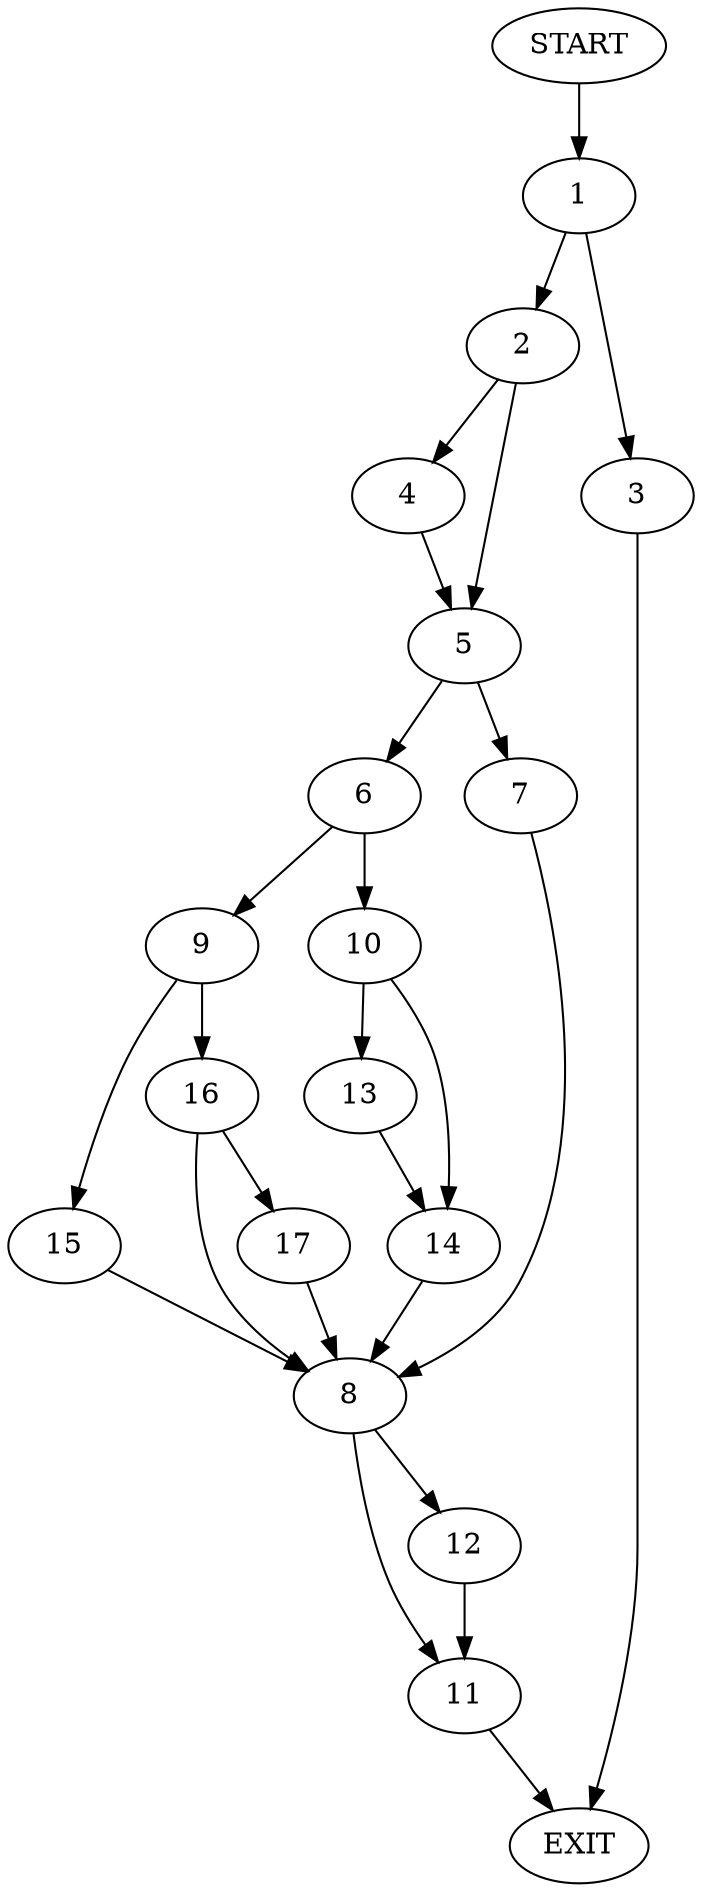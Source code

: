 digraph {
0 [label="START"]
18 [label="EXIT"]
0 -> 1
1 -> 2
1 -> 3
2 -> 4
2 -> 5
3 -> 18
4 -> 5
5 -> 6
5 -> 7
7 -> 8
6 -> 9
6 -> 10
8 -> 11
8 -> 12
10 -> 13
10 -> 14
9 -> 15
9 -> 16
13 -> 14
14 -> 8
15 -> 8
16 -> 17
16 -> 8
17 -> 8
12 -> 11
11 -> 18
}
